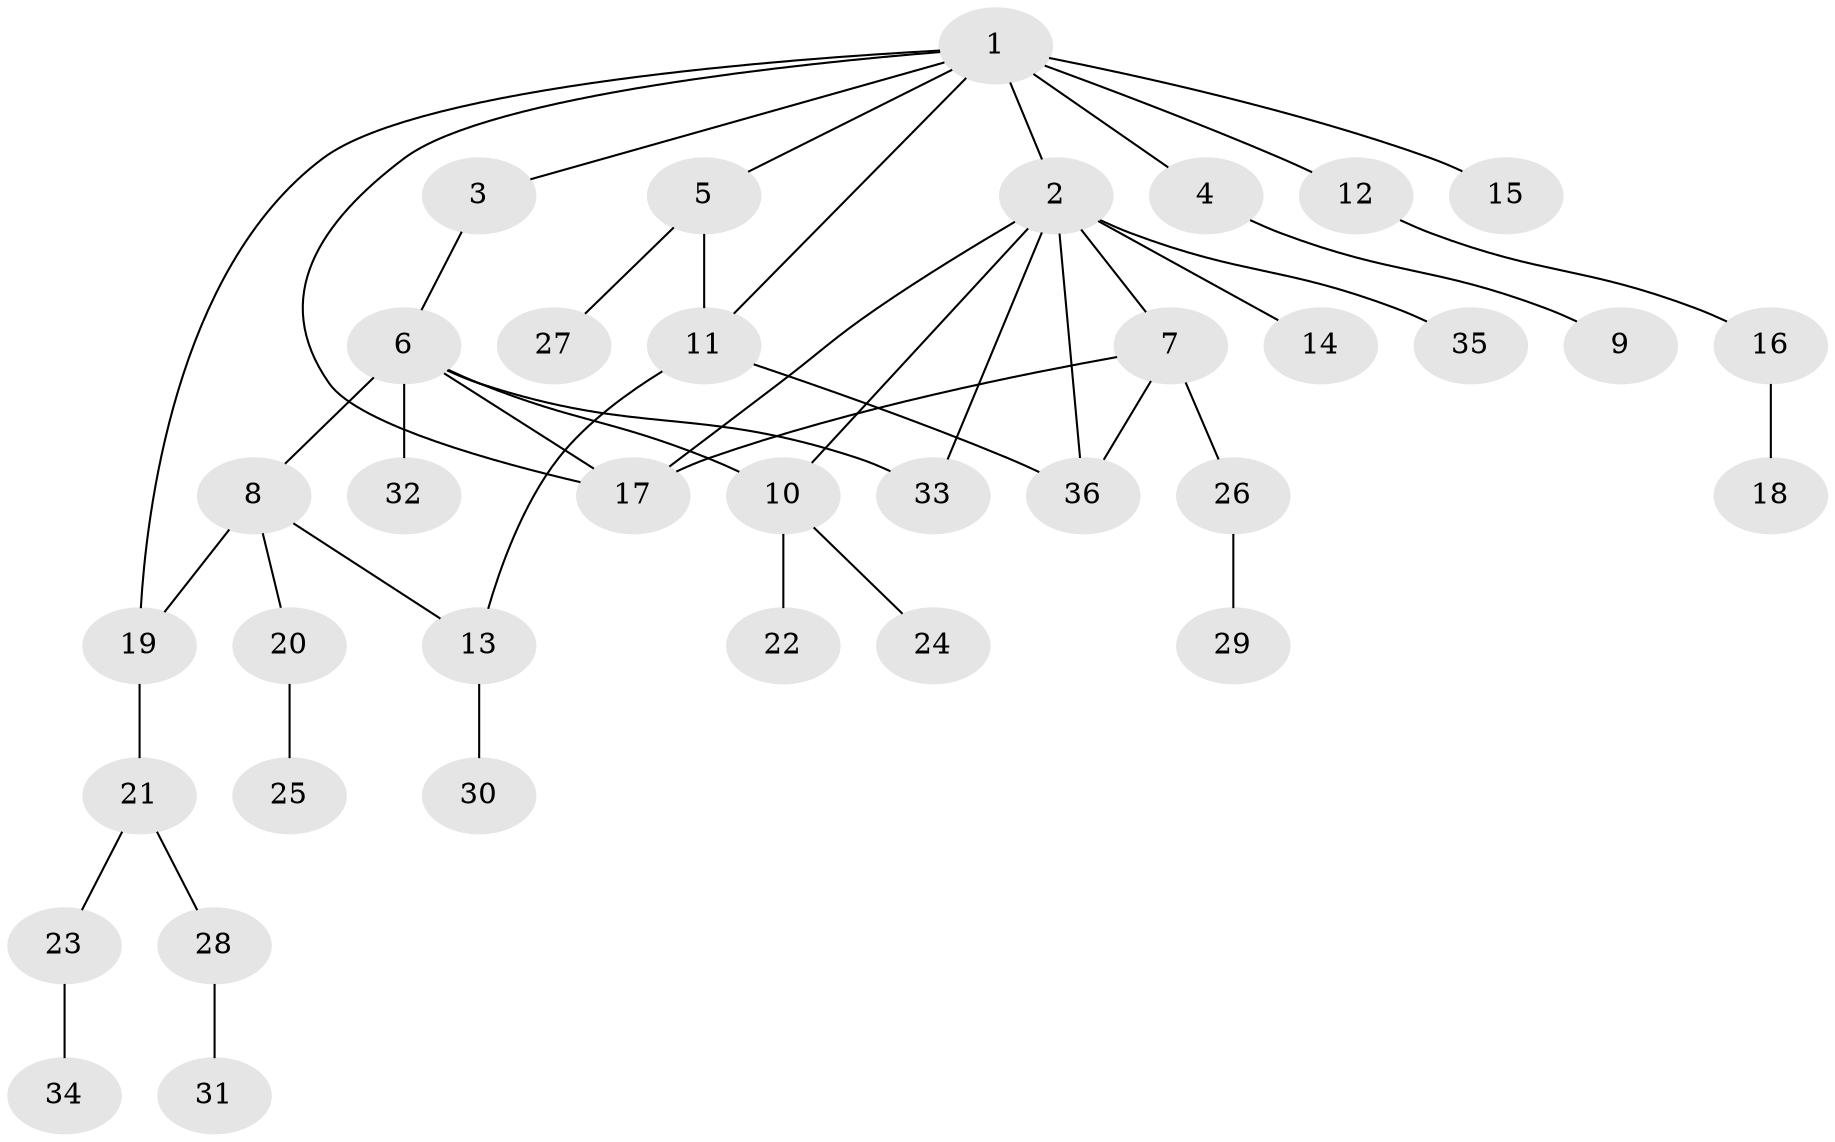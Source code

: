 // original degree distribution, {2: 0.2777777777777778, 8: 0.013888888888888888, 6: 0.027777777777777776, 3: 0.2916666666666667, 4: 0.041666666666666664, 1: 0.3194444444444444, 5: 0.027777777777777776}
// Generated by graph-tools (version 1.1) at 2025/34/03/09/25 02:34:22]
// undirected, 36 vertices, 45 edges
graph export_dot {
graph [start="1"]
  node [color=gray90,style=filled];
  1;
  2;
  3;
  4;
  5;
  6;
  7;
  8;
  9;
  10;
  11;
  12;
  13;
  14;
  15;
  16;
  17;
  18;
  19;
  20;
  21;
  22;
  23;
  24;
  25;
  26;
  27;
  28;
  29;
  30;
  31;
  32;
  33;
  34;
  35;
  36;
  1 -- 2 [weight=1.0];
  1 -- 3 [weight=1.0];
  1 -- 4 [weight=2.0];
  1 -- 5 [weight=1.0];
  1 -- 11 [weight=1.0];
  1 -- 12 [weight=1.0];
  1 -- 15 [weight=1.0];
  1 -- 17 [weight=1.0];
  1 -- 19 [weight=1.0];
  2 -- 7 [weight=2.0];
  2 -- 10 [weight=1.0];
  2 -- 14 [weight=1.0];
  2 -- 17 [weight=1.0];
  2 -- 33 [weight=1.0];
  2 -- 35 [weight=2.0];
  2 -- 36 [weight=2.0];
  3 -- 6 [weight=1.0];
  4 -- 9 [weight=1.0];
  5 -- 11 [weight=1.0];
  5 -- 27 [weight=1.0];
  6 -- 8 [weight=1.0];
  6 -- 10 [weight=1.0];
  6 -- 17 [weight=1.0];
  6 -- 32 [weight=1.0];
  6 -- 33 [weight=1.0];
  7 -- 17 [weight=1.0];
  7 -- 26 [weight=1.0];
  7 -- 36 [weight=1.0];
  8 -- 13 [weight=1.0];
  8 -- 19 [weight=1.0];
  8 -- 20 [weight=1.0];
  10 -- 22 [weight=3.0];
  10 -- 24 [weight=1.0];
  11 -- 13 [weight=1.0];
  11 -- 36 [weight=1.0];
  12 -- 16 [weight=1.0];
  13 -- 30 [weight=1.0];
  16 -- 18 [weight=1.0];
  19 -- 21 [weight=1.0];
  20 -- 25 [weight=1.0];
  21 -- 23 [weight=1.0];
  21 -- 28 [weight=1.0];
  23 -- 34 [weight=1.0];
  26 -- 29 [weight=1.0];
  28 -- 31 [weight=2.0];
}
